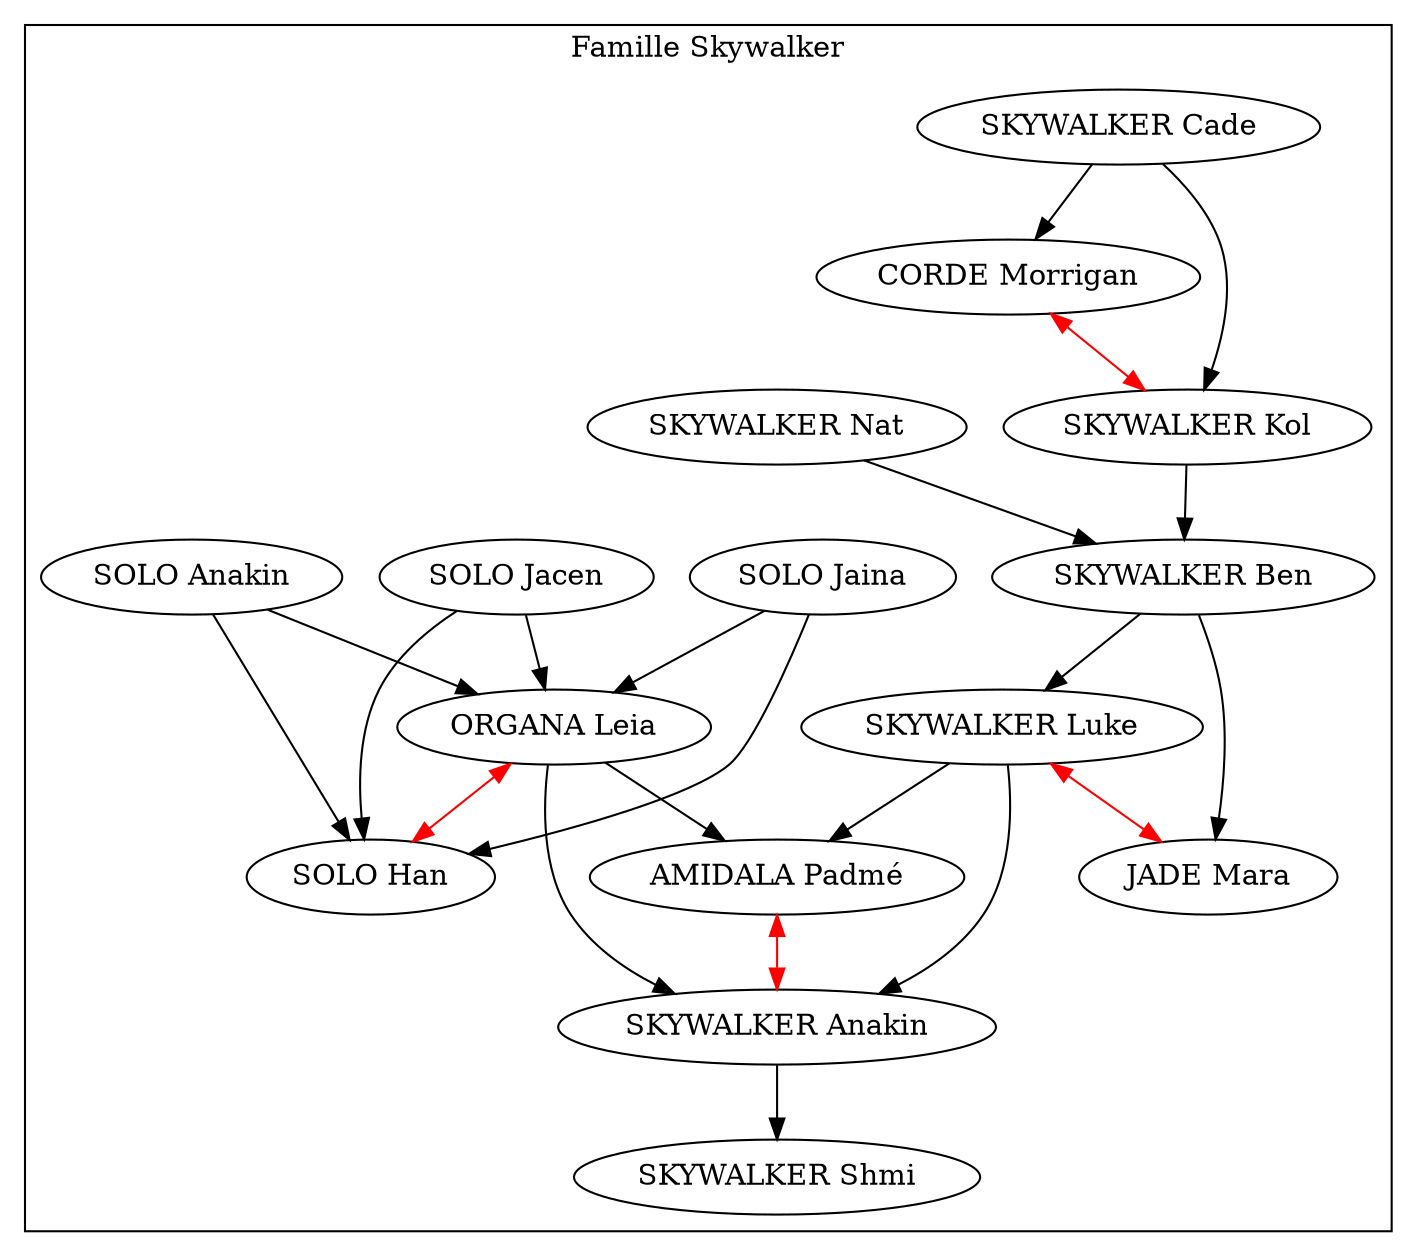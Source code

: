 digraph G {
subgraph cluster {
label = "Famille Skywalker";
"AMIDALA Padmé" -> "SKYWALKER Anakin" [dir=both color="red"]
"SKYWALKER Cade" -> "CORDE Morrigan"
"SKYWALKER Cade" -> "SKYWALKER Kol"
"CORDE Morrigan" -> "SKYWALKER Kol" [dir=both color="red"]
"ORGANA Leia" -> "AMIDALA Padmé"
"ORGANA Leia" -> "SKYWALKER Anakin"
"ORGANA Leia" -> "SOLO Han" [dir=both color="red"]
"SKYWALKER Anakin" -> "SKYWALKER Shmi"
"SKYWALKER Ben" -> "JADE Mara"
"SKYWALKER Ben" -> "SKYWALKER Luke"
"SKYWALKER Kol" -> "SKYWALKER Ben"
"SKYWALKER Luke" -> "AMIDALA Padmé"
"SKYWALKER Luke" -> "SKYWALKER Anakin"
"SKYWALKER Luke" -> "JADE Mara" [dir=both color="red"]
"SKYWALKER Nat" -> "SKYWALKER Ben"
"SOLO Anakin" -> "ORGANA Leia"
"SOLO Anakin" -> "SOLO Han"
"SOLO Jacen" -> "ORGANA Leia"
"SOLO Jacen" -> "SOLO Han"
"SOLO Jaina" -> "ORGANA Leia"
"SOLO Jaina" -> "SOLO Han"
}}
